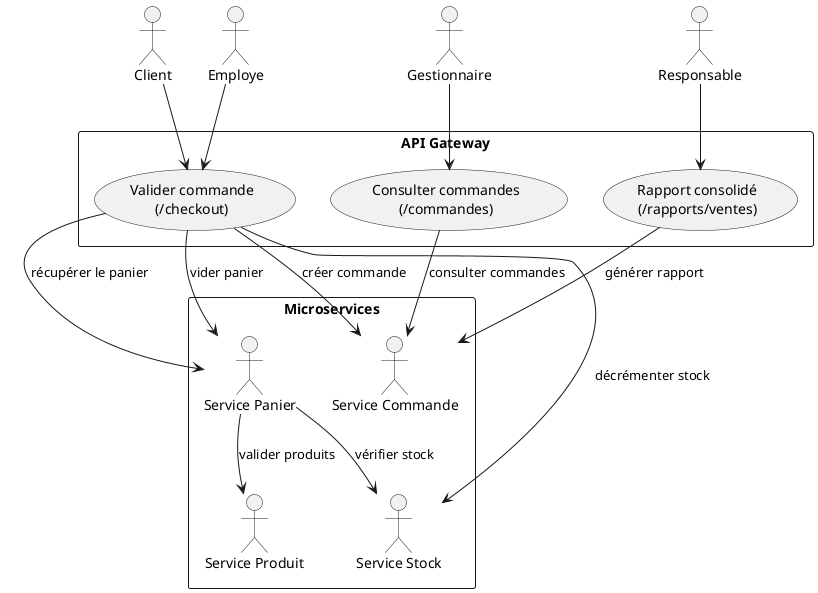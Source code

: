 @startuml
actor Client
actor Employe
actor Gestionnaire
actor Responsable

rectangle "API Gateway" {
  usecase "Valider commande\n(/checkout)" as UC1
  usecase "Consulter commandes\n(/commandes)" as UC2
  usecase "Rapport consolidé\n(/rapports/ventes)" as UC3
}

rectangle "Microservices" {
  actor "Service Panier" as SP
  actor "Service Produit" as SPR
  actor "Service Stock" as SS
  actor "Service Commande" as SC
}

Client --> UC1
Employe --> UC1
Gestionnaire --> UC2
Responsable --> UC3

UC1 --> SP : récupérer le panier
SP --> SPR : valider produits
SP --> SS : vérifier stock
UC1 --> SS : décrémenter stock
UC1 --> SC : créer commande
UC1 --> SP : vider panier

UC2 --> SC : consulter commandes
UC3 --> SC : générer rapport
@enduml

